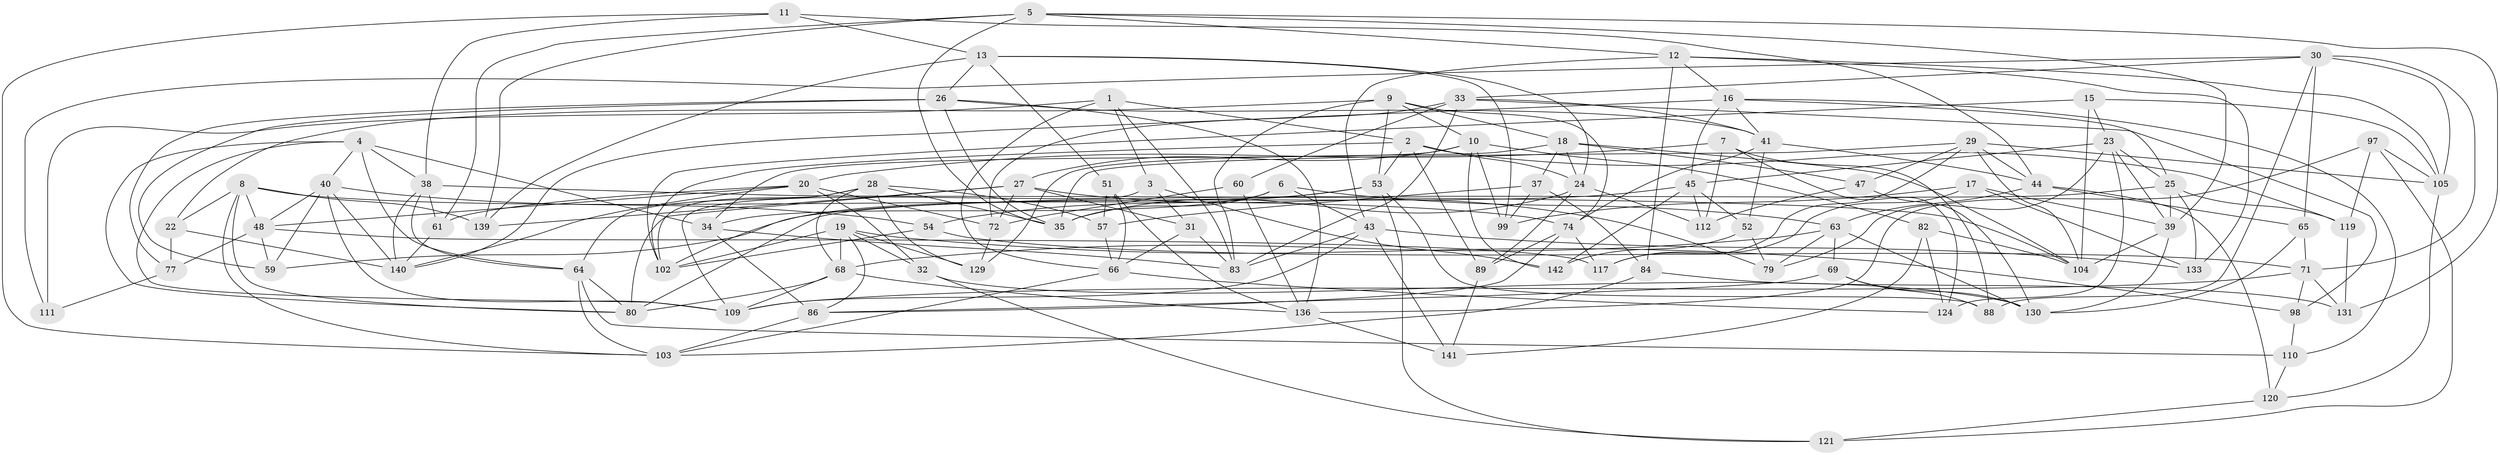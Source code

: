 // Generated by graph-tools (version 1.1) at 2025/52/02/27/25 19:52:34]
// undirected, 94 vertices, 236 edges
graph export_dot {
graph [start="1"]
  node [color=gray90,style=filled];
  1 [super="+62"];
  2 [super="+100"];
  3;
  4 [super="+128"];
  5 [super="+49"];
  6;
  7;
  8 [super="+81"];
  9 [super="+21"];
  10 [super="+14"];
  11;
  12 [super="+55"];
  13 [super="+107"];
  15;
  16 [super="+36"];
  17;
  18 [super="+91"];
  19 [super="+127"];
  20 [super="+67"];
  22;
  23 [super="+75"];
  24 [super="+138"];
  25 [super="+118"];
  26 [super="+106"];
  27 [super="+50"];
  28 [super="+125"];
  29 [super="+116"];
  30 [super="+42"];
  31;
  32;
  33 [super="+93"];
  34 [super="+76"];
  35 [super="+95"];
  37;
  38 [super="+134"];
  39 [super="+90"];
  40 [super="+58"];
  41 [super="+94"];
  43 [super="+92"];
  44 [super="+73"];
  45 [super="+46"];
  47;
  48 [super="+56"];
  51;
  52;
  53 [super="+70"];
  54;
  57;
  59;
  60;
  61;
  63 [super="+87"];
  64 [super="+101"];
  65;
  66 [super="+78"];
  68 [super="+114"];
  69;
  71 [super="+108"];
  72 [super="+123"];
  74 [super="+137"];
  77;
  79;
  80 [super="+132"];
  82;
  83 [super="+85"];
  84;
  86 [super="+96"];
  88;
  89;
  97;
  98;
  99;
  102 [super="+126"];
  103 [super="+115"];
  104 [super="+122"];
  105 [super="+113"];
  109 [super="+144"];
  110;
  111;
  112;
  117;
  119;
  120;
  121;
  124;
  129;
  130 [super="+135"];
  131;
  133;
  136 [super="+143"];
  139;
  140 [super="+145"];
  141;
  142;
  1 -- 2;
  1 -- 111 [weight=2];
  1 -- 83;
  1 -- 66;
  1 -- 3;
  2 -- 89;
  2 -- 24;
  2 -- 53;
  2 -- 119;
  2 -- 102;
  3 -- 142;
  3 -- 31;
  3 -- 109;
  4 -- 40;
  4 -- 34;
  4 -- 38;
  4 -- 64;
  4 -- 80;
  4 -- 109;
  5 -- 61;
  5 -- 35;
  5 -- 131;
  5 -- 139;
  5 -- 12;
  5 -- 39;
  6 -- 35;
  6 -- 34;
  6 -- 63;
  6 -- 43;
  7 -- 20;
  7 -- 112;
  7 -- 88;
  7 -- 124;
  8 -- 139;
  8 -- 22;
  8 -- 74;
  8 -- 48;
  8 -- 80;
  8 -- 103;
  9 -- 22;
  9 -- 83;
  9 -- 74;
  9 -- 18;
  9 -- 10;
  9 -- 53;
  10 -- 99;
  10 -- 27;
  10 -- 34;
  10 -- 82;
  10 -- 142;
  11 -- 38;
  11 -- 13;
  11 -- 103;
  11 -- 44;
  12 -- 133;
  12 -- 16;
  12 -- 43;
  12 -- 84;
  12 -- 105;
  13 -- 99;
  13 -- 26;
  13 -- 51;
  13 -- 139;
  13 -- 24;
  15 -- 23;
  15 -- 105;
  15 -- 102;
  15 -- 104;
  16 -- 140;
  16 -- 25;
  16 -- 41;
  16 -- 45;
  16 -- 110;
  17 -- 133;
  17 -- 39;
  17 -- 99;
  17 -- 117;
  18 -- 37;
  18 -- 129;
  18 -- 24;
  18 -- 104;
  18 -- 47;
  19 -- 32;
  19 -- 102;
  19 -- 68;
  19 -- 129;
  19 -- 98;
  19 -- 86;
  20 -- 72;
  20 -- 32;
  20 -- 48;
  20 -- 140;
  20 -- 61;
  22 -- 77;
  22 -- 140;
  23 -- 124;
  23 -- 45;
  23 -- 79;
  23 -- 25;
  23 -- 39;
  24 -- 35;
  24 -- 112;
  24 -- 89;
  25 -- 80;
  25 -- 133;
  25 -- 119;
  25 -- 39;
  26 -- 59;
  26 -- 136;
  26 -- 41;
  26 -- 35;
  26 -- 77;
  27 -- 139;
  27 -- 80;
  27 -- 79;
  27 -- 31;
  27 -- 72;
  28 -- 57;
  28 -- 129;
  28 -- 102;
  28 -- 35;
  28 -- 64;
  28 -- 68;
  29 -- 117;
  29 -- 47;
  29 -- 105;
  29 -- 104;
  29 -- 35;
  29 -- 44;
  30 -- 88;
  30 -- 111;
  30 -- 65;
  30 -- 105;
  30 -- 71;
  30 -- 33;
  31 -- 83;
  31 -- 66;
  32 -- 130;
  32 -- 121;
  33 -- 60;
  33 -- 72;
  33 -- 83;
  33 -- 98;
  33 -- 41;
  34 -- 86 [weight=2];
  34 -- 83;
  37 -- 57;
  37 -- 84;
  37 -- 99;
  38 -- 61;
  38 -- 140;
  38 -- 104;
  38 -- 64;
  39 -- 104;
  39 -- 130;
  40 -- 109;
  40 -- 59;
  40 -- 48;
  40 -- 140;
  40 -- 54;
  41 -- 44;
  41 -- 52;
  41 -- 74;
  43 -- 133;
  43 -- 109;
  43 -- 83;
  43 -- 141;
  44 -- 63;
  44 -- 120;
  44 -- 65;
  45 -- 52;
  45 -- 142;
  45 -- 112;
  45 -- 59;
  47 -- 112;
  47 -- 130;
  48 -- 117;
  48 -- 59;
  48 -- 77;
  51 -- 57;
  51 -- 66;
  51 -- 136;
  52 -- 142;
  52 -- 79;
  53 -- 54;
  53 -- 88;
  53 -- 121;
  53 -- 102;
  54 -- 102;
  54 -- 71;
  57 -- 66;
  60 -- 72 [weight=2];
  60 -- 136;
  61 -- 140;
  63 -- 68;
  63 -- 79;
  63 -- 69;
  63 -- 130;
  64 -- 110;
  64 -- 80;
  64 -- 103;
  65 -- 71;
  65 -- 130;
  66 -- 124;
  66 -- 103;
  68 -- 109;
  68 -- 80;
  68 -- 136;
  69 -- 88;
  69 -- 86;
  69 -- 130;
  71 -- 131;
  71 -- 98;
  71 -- 109;
  72 -- 129;
  74 -- 117;
  74 -- 89;
  74 -- 86;
  77 -- 111;
  82 -- 124;
  82 -- 141;
  82 -- 104;
  84 -- 131;
  84 -- 103;
  86 -- 103;
  89 -- 141;
  97 -- 136;
  97 -- 119;
  97 -- 105;
  97 -- 121;
  98 -- 110;
  105 -- 120;
  110 -- 120;
  119 -- 131;
  120 -- 121;
  136 -- 141;
}

